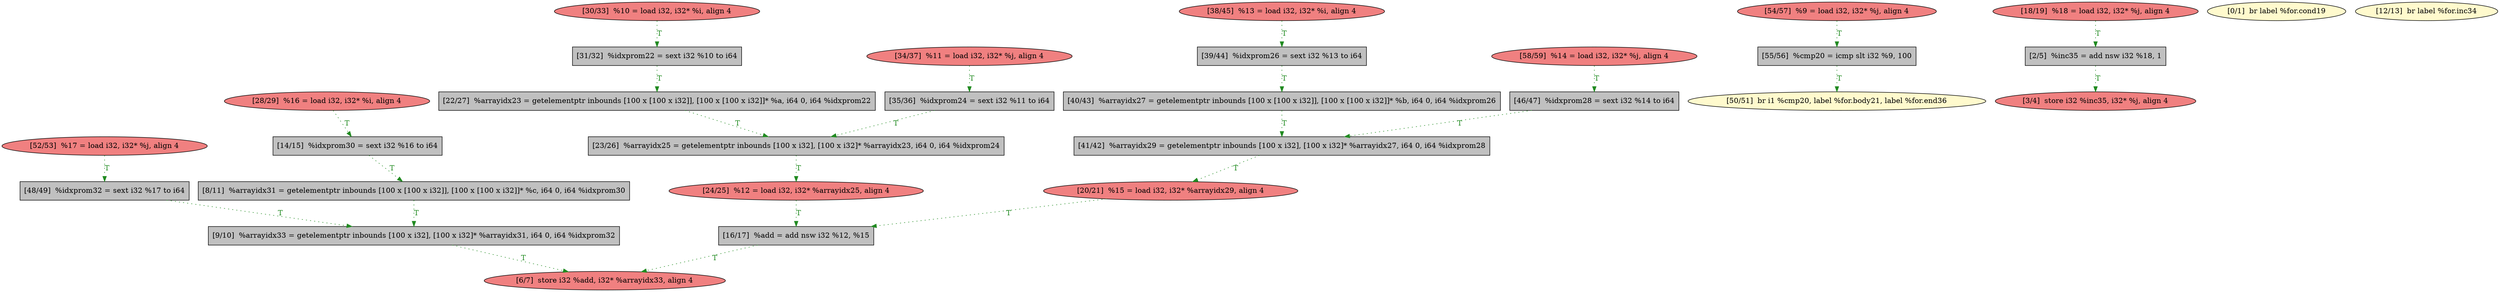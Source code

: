 
digraph G {


node1069 [fillcolor=lightcoral,label="[52/53]  %17 = load i32, i32* %j, align 4",shape=ellipse,style=filled ]
node1068 [fillcolor=grey,label="[39/44]  %idxprom26 = sext i32 %13 to i64",shape=rectangle,style=filled ]
node1066 [fillcolor=lemonchiffon,label="[50/51]  br i1 %cmp20, label %for.body21, label %for.end36",shape=ellipse,style=filled ]
node1060 [fillcolor=grey,label="[14/15]  %idxprom30 = sext i32 %16 to i64",shape=rectangle,style=filled ]
node1057 [fillcolor=lightcoral,label="[3/4]  store i32 %inc35, i32* %j, align 4",shape=ellipse,style=filled ]
node1056 [fillcolor=lemonchiffon,label="[0/1]  br label %for.cond19",shape=ellipse,style=filled ]
node1045 [fillcolor=lightcoral,label="[54/57]  %9 = load i32, i32* %j, align 4",shape=ellipse,style=filled ]
node1058 [fillcolor=lightcoral,label="[6/7]  store i32 %add, i32* %arrayidx33, align 4",shape=ellipse,style=filled ]
node1050 [fillcolor=grey,label="[41/42]  %arrayidx29 = getelementptr inbounds [100 x i32], [100 x i32]* %arrayidx27, i64 0, i64 %idxprom28",shape=rectangle,style=filled ]
node1064 [fillcolor=lightcoral,label="[24/25]  %12 = load i32, i32* %arrayidx25, align 4",shape=ellipse,style=filled ]
node1055 [fillcolor=grey,label="[2/5]  %inc35 = add nsw i32 %18, 1",shape=rectangle,style=filled ]
node1044 [fillcolor=grey,label="[46/47]  %idxprom28 = sext i32 %14 to i64",shape=rectangle,style=filled ]
node1043 [fillcolor=lightcoral,label="[38/45]  %13 = load i32, i32* %i, align 4",shape=ellipse,style=filled ]
node1051 [fillcolor=grey,label="[35/36]  %idxprom24 = sext i32 %11 to i64",shape=rectangle,style=filled ]
node1040 [fillcolor=lightcoral,label="[30/33]  %10 = load i32, i32* %i, align 4",shape=ellipse,style=filled ]
node1046 [fillcolor=grey,label="[9/10]  %arrayidx33 = getelementptr inbounds [100 x i32], [100 x i32]* %arrayidx31, i64 0, i64 %idxprom32",shape=rectangle,style=filled ]
node1067 [fillcolor=grey,label="[48/49]  %idxprom32 = sext i32 %17 to i64",shape=rectangle,style=filled ]
node1062 [fillcolor=lightcoral,label="[18/19]  %18 = load i32, i32* %j, align 4",shape=ellipse,style=filled ]
node1047 [fillcolor=lightcoral,label="[58/59]  %14 = load i32, i32* %j, align 4",shape=ellipse,style=filled ]
node1041 [fillcolor=lightcoral,label="[28/29]  %16 = load i32, i32* %i, align 4",shape=ellipse,style=filled ]
node1048 [fillcolor=grey,label="[31/32]  %idxprom22 = sext i32 %10 to i64",shape=rectangle,style=filled ]
node1061 [fillcolor=grey,label="[16/17]  %add = add nsw i32 %12, %15",shape=rectangle,style=filled ]
node1059 [fillcolor=lemonchiffon,label="[12/13]  br label %for.inc34",shape=ellipse,style=filled ]
node1053 [fillcolor=grey,label="[23/26]  %arrayidx25 = getelementptr inbounds [100 x i32], [100 x i32]* %arrayidx23, i64 0, i64 %idxprom24",shape=rectangle,style=filled ]
node1049 [fillcolor=grey,label="[40/43]  %arrayidx27 = getelementptr inbounds [100 x [100 x i32]], [100 x [100 x i32]]* %b, i64 0, i64 %idxprom26",shape=rectangle,style=filled ]
node1065 [fillcolor=grey,label="[22/27]  %arrayidx23 = getelementptr inbounds [100 x [100 x i32]], [100 x [100 x i32]]* %a, i64 0, i64 %idxprom22",shape=rectangle,style=filled ]
node1042 [fillcolor=lightcoral,label="[34/37]  %11 = load i32, i32* %j, align 4",shape=ellipse,style=filled ]
node1052 [fillcolor=grey,label="[55/56]  %cmp20 = icmp slt i32 %9, 100",shape=rectangle,style=filled ]
node1063 [fillcolor=lightcoral,label="[20/21]  %15 = load i32, i32* %arrayidx29, align 4",shape=ellipse,style=filled ]
node1054 [fillcolor=grey,label="[8/11]  %arrayidx31 = getelementptr inbounds [100 x [100 x i32]], [100 x [100 x i32]]* %c, i64 0, i64 %idxprom30",shape=rectangle,style=filled ]

node1069->node1067 [style=dotted,color=forestgreen,label="T",fontcolor=forestgreen ]
node1041->node1060 [style=dotted,color=forestgreen,label="T",fontcolor=forestgreen ]
node1049->node1050 [style=dotted,color=forestgreen,label="T",fontcolor=forestgreen ]
node1065->node1053 [style=dotted,color=forestgreen,label="T",fontcolor=forestgreen ]
node1054->node1046 [style=dotted,color=forestgreen,label="T",fontcolor=forestgreen ]
node1053->node1064 [style=dotted,color=forestgreen,label="T",fontcolor=forestgreen ]
node1044->node1050 [style=dotted,color=forestgreen,label="T",fontcolor=forestgreen ]
node1062->node1055 [style=dotted,color=forestgreen,label="T",fontcolor=forestgreen ]
node1055->node1057 [style=dotted,color=forestgreen,label="T",fontcolor=forestgreen ]
node1047->node1044 [style=dotted,color=forestgreen,label="T",fontcolor=forestgreen ]
node1046->node1058 [style=dotted,color=forestgreen,label="T",fontcolor=forestgreen ]
node1052->node1066 [style=dotted,color=forestgreen,label="T",fontcolor=forestgreen ]
node1043->node1068 [style=dotted,color=forestgreen,label="T",fontcolor=forestgreen ]
node1067->node1046 [style=dotted,color=forestgreen,label="T",fontcolor=forestgreen ]
node1042->node1051 [style=dotted,color=forestgreen,label="T",fontcolor=forestgreen ]
node1045->node1052 [style=dotted,color=forestgreen,label="T",fontcolor=forestgreen ]
node1051->node1053 [style=dotted,color=forestgreen,label="T",fontcolor=forestgreen ]
node1040->node1048 [style=dotted,color=forestgreen,label="T",fontcolor=forestgreen ]
node1050->node1063 [style=dotted,color=forestgreen,label="T",fontcolor=forestgreen ]
node1061->node1058 [style=dotted,color=forestgreen,label="T",fontcolor=forestgreen ]
node1048->node1065 [style=dotted,color=forestgreen,label="T",fontcolor=forestgreen ]
node1068->node1049 [style=dotted,color=forestgreen,label="T",fontcolor=forestgreen ]
node1064->node1061 [style=dotted,color=forestgreen,label="T",fontcolor=forestgreen ]
node1063->node1061 [style=dotted,color=forestgreen,label="T",fontcolor=forestgreen ]
node1060->node1054 [style=dotted,color=forestgreen,label="T",fontcolor=forestgreen ]


}
